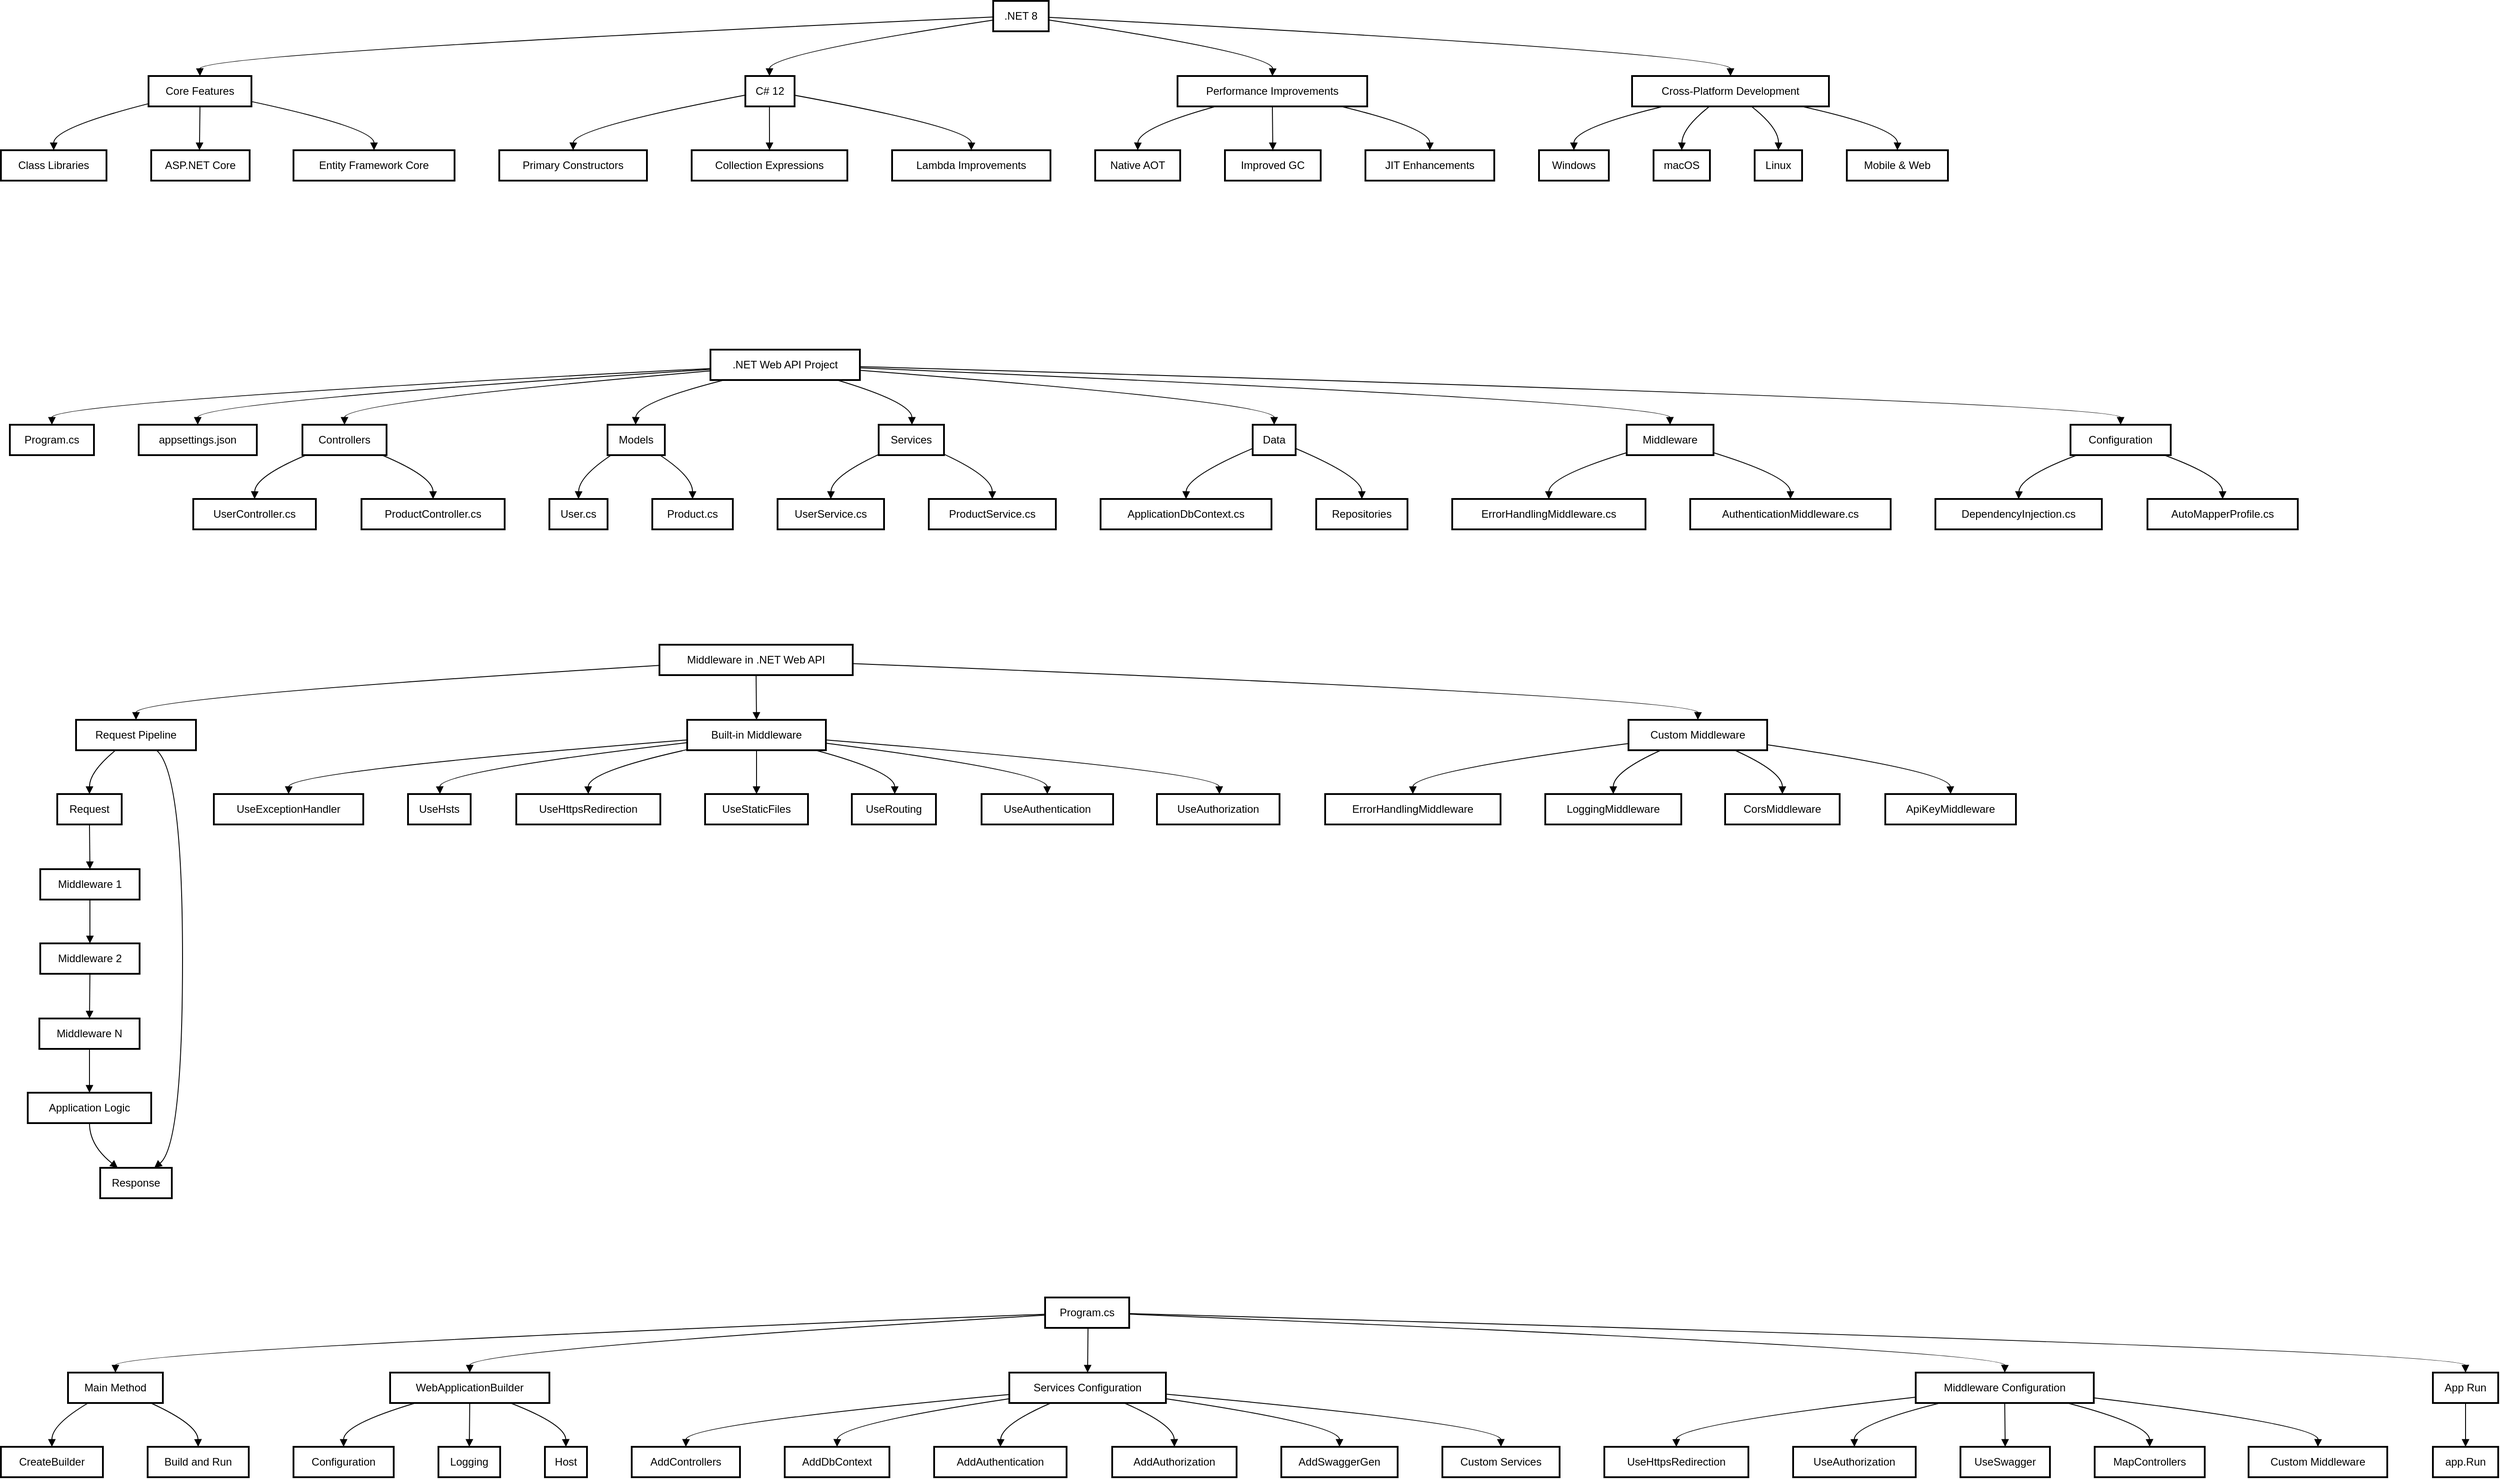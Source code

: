 <mxfile version="24.5.5" type="github">
  <diagram name="Page-1" id="06XL_fgjTcdIjnZmgZpq">
    <mxGraphModel dx="1990" dy="883" grid="1" gridSize="10" guides="1" tooltips="1" connect="1" arrows="1" fold="1" page="1" pageScale="1" pageWidth="850" pageHeight="1100" math="0" shadow="0">
      <root>
        <mxCell id="0" />
        <mxCell id="1" parent="0" />
        <mxCell id="zhK7ObdzFWtVtD17ESbA-1" value=".NET 8" style="whiteSpace=wrap;strokeWidth=2;" vertex="1" parent="1">
          <mxGeometry x="1129" y="20" width="62" height="34" as="geometry" />
        </mxCell>
        <mxCell id="zhK7ObdzFWtVtD17ESbA-2" value="Core Features" style="whiteSpace=wrap;strokeWidth=2;" vertex="1" parent="1">
          <mxGeometry x="185" y="104" width="115" height="34" as="geometry" />
        </mxCell>
        <mxCell id="zhK7ObdzFWtVtD17ESbA-3" value="C# 12" style="whiteSpace=wrap;strokeWidth=2;" vertex="1" parent="1">
          <mxGeometry x="852" y="104" width="55" height="34" as="geometry" />
        </mxCell>
        <mxCell id="zhK7ObdzFWtVtD17ESbA-4" value="Performance Improvements" style="whiteSpace=wrap;strokeWidth=2;" vertex="1" parent="1">
          <mxGeometry x="1335" y="104" width="212" height="34" as="geometry" />
        </mxCell>
        <mxCell id="zhK7ObdzFWtVtD17ESbA-5" value="Cross-Platform Development" style="whiteSpace=wrap;strokeWidth=2;" vertex="1" parent="1">
          <mxGeometry x="1843" y="104" width="220" height="34" as="geometry" />
        </mxCell>
        <mxCell id="zhK7ObdzFWtVtD17ESbA-6" value="Class Libraries" style="whiteSpace=wrap;strokeWidth=2;" vertex="1" parent="1">
          <mxGeometry x="20" y="187" width="118" height="34" as="geometry" />
        </mxCell>
        <mxCell id="zhK7ObdzFWtVtD17ESbA-7" value="ASP.NET Core" style="whiteSpace=wrap;strokeWidth=2;" vertex="1" parent="1">
          <mxGeometry x="188" y="187" width="110" height="34" as="geometry" />
        </mxCell>
        <mxCell id="zhK7ObdzFWtVtD17ESbA-8" value="Entity Framework Core" style="whiteSpace=wrap;strokeWidth=2;" vertex="1" parent="1">
          <mxGeometry x="347" y="187" width="180" height="34" as="geometry" />
        </mxCell>
        <mxCell id="zhK7ObdzFWtVtD17ESbA-9" value="Primary Constructors" style="whiteSpace=wrap;strokeWidth=2;" vertex="1" parent="1">
          <mxGeometry x="577" y="187" width="165" height="34" as="geometry" />
        </mxCell>
        <mxCell id="zhK7ObdzFWtVtD17ESbA-10" value="Collection Expressions" style="whiteSpace=wrap;strokeWidth=2;" vertex="1" parent="1">
          <mxGeometry x="792" y="187" width="174" height="34" as="geometry" />
        </mxCell>
        <mxCell id="zhK7ObdzFWtVtD17ESbA-11" value="Lambda Improvements" style="whiteSpace=wrap;strokeWidth=2;" vertex="1" parent="1">
          <mxGeometry x="1016" y="187" width="177" height="34" as="geometry" />
        </mxCell>
        <mxCell id="zhK7ObdzFWtVtD17ESbA-12" value="Native AOT" style="whiteSpace=wrap;strokeWidth=2;" vertex="1" parent="1">
          <mxGeometry x="1243" y="187" width="95" height="34" as="geometry" />
        </mxCell>
        <mxCell id="zhK7ObdzFWtVtD17ESbA-13" value="Improved GC" style="whiteSpace=wrap;strokeWidth=2;" vertex="1" parent="1">
          <mxGeometry x="1388" y="187" width="107" height="34" as="geometry" />
        </mxCell>
        <mxCell id="zhK7ObdzFWtVtD17ESbA-14" value="JIT Enhancements" style="whiteSpace=wrap;strokeWidth=2;" vertex="1" parent="1">
          <mxGeometry x="1545" y="187" width="144" height="34" as="geometry" />
        </mxCell>
        <mxCell id="zhK7ObdzFWtVtD17ESbA-15" value="Windows" style="whiteSpace=wrap;strokeWidth=2;" vertex="1" parent="1">
          <mxGeometry x="1739" y="187" width="78" height="34" as="geometry" />
        </mxCell>
        <mxCell id="zhK7ObdzFWtVtD17ESbA-16" value="macOS" style="whiteSpace=wrap;strokeWidth=2;" vertex="1" parent="1">
          <mxGeometry x="1867" y="187" width="63" height="34" as="geometry" />
        </mxCell>
        <mxCell id="zhK7ObdzFWtVtD17ESbA-17" value="Linux" style="whiteSpace=wrap;strokeWidth=2;" vertex="1" parent="1">
          <mxGeometry x="1980" y="187" width="53" height="34" as="geometry" />
        </mxCell>
        <mxCell id="zhK7ObdzFWtVtD17ESbA-18" value="Mobile &amp; Web" style="whiteSpace=wrap;strokeWidth=2;" vertex="1" parent="1">
          <mxGeometry x="2083" y="187" width="113" height="34" as="geometry" />
        </mxCell>
        <mxCell id="zhK7ObdzFWtVtD17ESbA-19" value="" style="curved=1;startArrow=none;endArrow=block;exitX=0.01;exitY=0.53;entryX=0.5;entryY=-0.01;rounded=0;" edge="1" parent="1" source="zhK7ObdzFWtVtD17ESbA-1" target="zhK7ObdzFWtVtD17ESbA-2">
          <mxGeometry relative="1" as="geometry">
            <Array as="points">
              <mxPoint x="242" y="79" />
            </Array>
          </mxGeometry>
        </mxCell>
        <mxCell id="zhK7ObdzFWtVtD17ESbA-20" value="" style="curved=1;startArrow=none;endArrow=block;exitX=0.01;exitY=0.63;entryX=0.49;entryY=-0.01;rounded=0;" edge="1" parent="1" source="zhK7ObdzFWtVtD17ESbA-1" target="zhK7ObdzFWtVtD17ESbA-3">
          <mxGeometry relative="1" as="geometry">
            <Array as="points">
              <mxPoint x="879" y="79" />
            </Array>
          </mxGeometry>
        </mxCell>
        <mxCell id="zhK7ObdzFWtVtD17ESbA-21" value="" style="curved=1;startArrow=none;endArrow=block;exitX=1;exitY=0.63;entryX=0.5;entryY=-0.01;rounded=0;" edge="1" parent="1" source="zhK7ObdzFWtVtD17ESbA-1" target="zhK7ObdzFWtVtD17ESbA-4">
          <mxGeometry relative="1" as="geometry">
            <Array as="points">
              <mxPoint x="1442" y="79" />
            </Array>
          </mxGeometry>
        </mxCell>
        <mxCell id="zhK7ObdzFWtVtD17ESbA-22" value="" style="curved=1;startArrow=none;endArrow=block;exitX=1;exitY=0.54;entryX=0.5;entryY=-0.01;rounded=0;" edge="1" parent="1" source="zhK7ObdzFWtVtD17ESbA-1" target="zhK7ObdzFWtVtD17ESbA-5">
          <mxGeometry relative="1" as="geometry">
            <Array as="points">
              <mxPoint x="1953" y="79" />
            </Array>
          </mxGeometry>
        </mxCell>
        <mxCell id="zhK7ObdzFWtVtD17ESbA-23" value="" style="curved=1;startArrow=none;endArrow=block;exitX=0;exitY=0.91;entryX=0.5;entryY=0;rounded=0;" edge="1" parent="1" source="zhK7ObdzFWtVtD17ESbA-2" target="zhK7ObdzFWtVtD17ESbA-6">
          <mxGeometry relative="1" as="geometry">
            <Array as="points">
              <mxPoint x="79" y="162" />
            </Array>
          </mxGeometry>
        </mxCell>
        <mxCell id="zhK7ObdzFWtVtD17ESbA-24" value="" style="curved=1;startArrow=none;endArrow=block;exitX=0.5;exitY=0.97;entryX=0.49;entryY=0;rounded=0;" edge="1" parent="1" source="zhK7ObdzFWtVtD17ESbA-2" target="zhK7ObdzFWtVtD17ESbA-7">
          <mxGeometry relative="1" as="geometry">
            <Array as="points" />
          </mxGeometry>
        </mxCell>
        <mxCell id="zhK7ObdzFWtVtD17ESbA-25" value="" style="curved=1;startArrow=none;endArrow=block;exitX=1;exitY=0.84;entryX=0.5;entryY=0;rounded=0;" edge="1" parent="1" source="zhK7ObdzFWtVtD17ESbA-2" target="zhK7ObdzFWtVtD17ESbA-8">
          <mxGeometry relative="1" as="geometry">
            <Array as="points">
              <mxPoint x="437" y="162" />
            </Array>
          </mxGeometry>
        </mxCell>
        <mxCell id="zhK7ObdzFWtVtD17ESbA-26" value="" style="curved=1;startArrow=none;endArrow=block;exitX=-0.01;exitY=0.63;entryX=0.5;entryY=0;rounded=0;" edge="1" parent="1" source="zhK7ObdzFWtVtD17ESbA-3" target="zhK7ObdzFWtVtD17ESbA-9">
          <mxGeometry relative="1" as="geometry">
            <Array as="points">
              <mxPoint x="660" y="162" />
            </Array>
          </mxGeometry>
        </mxCell>
        <mxCell id="zhK7ObdzFWtVtD17ESbA-27" value="" style="curved=1;startArrow=none;endArrow=block;exitX=0.49;exitY=0.97;entryX=0.5;entryY=0;rounded=0;" edge="1" parent="1" source="zhK7ObdzFWtVtD17ESbA-3" target="zhK7ObdzFWtVtD17ESbA-10">
          <mxGeometry relative="1" as="geometry">
            <Array as="points" />
          </mxGeometry>
        </mxCell>
        <mxCell id="zhK7ObdzFWtVtD17ESbA-28" value="" style="curved=1;startArrow=none;endArrow=block;exitX=0.99;exitY=0.63;entryX=0.5;entryY=0;rounded=0;" edge="1" parent="1" source="zhK7ObdzFWtVtD17ESbA-3" target="zhK7ObdzFWtVtD17ESbA-11">
          <mxGeometry relative="1" as="geometry">
            <Array as="points">
              <mxPoint x="1105" y="162" />
            </Array>
          </mxGeometry>
        </mxCell>
        <mxCell id="zhK7ObdzFWtVtD17ESbA-29" value="" style="curved=1;startArrow=none;endArrow=block;exitX=0.22;exitY=0.97;entryX=0.5;entryY=0;rounded=0;" edge="1" parent="1" source="zhK7ObdzFWtVtD17ESbA-4" target="zhK7ObdzFWtVtD17ESbA-12">
          <mxGeometry relative="1" as="geometry">
            <Array as="points">
              <mxPoint x="1291" y="162" />
            </Array>
          </mxGeometry>
        </mxCell>
        <mxCell id="zhK7ObdzFWtVtD17ESbA-30" value="" style="curved=1;startArrow=none;endArrow=block;exitX=0.5;exitY=0.97;entryX=0.5;entryY=0;rounded=0;" edge="1" parent="1" source="zhK7ObdzFWtVtD17ESbA-4" target="zhK7ObdzFWtVtD17ESbA-13">
          <mxGeometry relative="1" as="geometry">
            <Array as="points" />
          </mxGeometry>
        </mxCell>
        <mxCell id="zhK7ObdzFWtVtD17ESbA-31" value="" style="curved=1;startArrow=none;endArrow=block;exitX=0.84;exitY=0.97;entryX=0.5;entryY=0;rounded=0;" edge="1" parent="1" source="zhK7ObdzFWtVtD17ESbA-4" target="zhK7ObdzFWtVtD17ESbA-14">
          <mxGeometry relative="1" as="geometry">
            <Array as="points">
              <mxPoint x="1617" y="162" />
            </Array>
          </mxGeometry>
        </mxCell>
        <mxCell id="zhK7ObdzFWtVtD17ESbA-32" value="" style="curved=1;startArrow=none;endArrow=block;exitX=0.18;exitY=0.97;entryX=0.5;entryY=0;rounded=0;" edge="1" parent="1" source="zhK7ObdzFWtVtD17ESbA-5" target="zhK7ObdzFWtVtD17ESbA-15">
          <mxGeometry relative="1" as="geometry">
            <Array as="points">
              <mxPoint x="1778" y="162" />
            </Array>
          </mxGeometry>
        </mxCell>
        <mxCell id="zhK7ObdzFWtVtD17ESbA-33" value="" style="curved=1;startArrow=none;endArrow=block;exitX=0.4;exitY=0.97;entryX=0.5;entryY=0;rounded=0;" edge="1" parent="1" source="zhK7ObdzFWtVtD17ESbA-5" target="zhK7ObdzFWtVtD17ESbA-16">
          <mxGeometry relative="1" as="geometry">
            <Array as="points">
              <mxPoint x="1899" y="162" />
            </Array>
          </mxGeometry>
        </mxCell>
        <mxCell id="zhK7ObdzFWtVtD17ESbA-34" value="" style="curved=1;startArrow=none;endArrow=block;exitX=0.6;exitY=0.97;entryX=0.5;entryY=0;rounded=0;" edge="1" parent="1" source="zhK7ObdzFWtVtD17ESbA-5" target="zhK7ObdzFWtVtD17ESbA-17">
          <mxGeometry relative="1" as="geometry">
            <Array as="points">
              <mxPoint x="2007" y="162" />
            </Array>
          </mxGeometry>
        </mxCell>
        <mxCell id="zhK7ObdzFWtVtD17ESbA-35" value="" style="curved=1;startArrow=none;endArrow=block;exitX=0.84;exitY=0.97;entryX=0.5;entryY=0;rounded=0;" edge="1" parent="1" source="zhK7ObdzFWtVtD17ESbA-5" target="zhK7ObdzFWtVtD17ESbA-18">
          <mxGeometry relative="1" as="geometry">
            <Array as="points">
              <mxPoint x="2140" y="162" />
            </Array>
          </mxGeometry>
        </mxCell>
        <mxCell id="zhK7ObdzFWtVtD17ESbA-36" value=".NET Web API Project" style="whiteSpace=wrap;strokeWidth=2;" vertex="1" parent="1">
          <mxGeometry x="813" y="410" width="167" height="34" as="geometry" />
        </mxCell>
        <mxCell id="zhK7ObdzFWtVtD17ESbA-37" value="Program.cs" style="whiteSpace=wrap;strokeWidth=2;" vertex="1" parent="1">
          <mxGeometry x="30" y="494" width="94" height="34" as="geometry" />
        </mxCell>
        <mxCell id="zhK7ObdzFWtVtD17ESbA-38" value="appsettings.json" style="whiteSpace=wrap;strokeWidth=2;" vertex="1" parent="1">
          <mxGeometry x="174" y="494" width="132" height="34" as="geometry" />
        </mxCell>
        <mxCell id="zhK7ObdzFWtVtD17ESbA-39" value="Controllers" style="whiteSpace=wrap;strokeWidth=2;" vertex="1" parent="1">
          <mxGeometry x="357" y="494" width="94" height="34" as="geometry" />
        </mxCell>
        <mxCell id="zhK7ObdzFWtVtD17ESbA-40" value="Models" style="whiteSpace=wrap;strokeWidth=2;" vertex="1" parent="1">
          <mxGeometry x="698" y="494" width="64" height="34" as="geometry" />
        </mxCell>
        <mxCell id="zhK7ObdzFWtVtD17ESbA-41" value="Services" style="whiteSpace=wrap;strokeWidth=2;" vertex="1" parent="1">
          <mxGeometry x="1001" y="494" width="73" height="34" as="geometry" />
        </mxCell>
        <mxCell id="zhK7ObdzFWtVtD17ESbA-42" value="Data" style="whiteSpace=wrap;strokeWidth=2;" vertex="1" parent="1">
          <mxGeometry x="1419" y="494" width="48" height="34" as="geometry" />
        </mxCell>
        <mxCell id="zhK7ObdzFWtVtD17ESbA-43" value="Middleware" style="whiteSpace=wrap;strokeWidth=2;" vertex="1" parent="1">
          <mxGeometry x="1837" y="494" width="97" height="34" as="geometry" />
        </mxCell>
        <mxCell id="zhK7ObdzFWtVtD17ESbA-44" value="Configuration" style="whiteSpace=wrap;strokeWidth=2;" vertex="1" parent="1">
          <mxGeometry x="2333" y="494" width="112" height="34" as="geometry" />
        </mxCell>
        <mxCell id="zhK7ObdzFWtVtD17ESbA-45" value="UserController.cs" style="whiteSpace=wrap;strokeWidth=2;" vertex="1" parent="1">
          <mxGeometry x="235" y="577" width="137" height="34" as="geometry" />
        </mxCell>
        <mxCell id="zhK7ObdzFWtVtD17ESbA-46" value="ProductController.cs" style="whiteSpace=wrap;strokeWidth=2;" vertex="1" parent="1">
          <mxGeometry x="423" y="577" width="160" height="34" as="geometry" />
        </mxCell>
        <mxCell id="zhK7ObdzFWtVtD17ESbA-47" value="User.cs" style="whiteSpace=wrap;strokeWidth=2;" vertex="1" parent="1">
          <mxGeometry x="633" y="577" width="65" height="34" as="geometry" />
        </mxCell>
        <mxCell id="zhK7ObdzFWtVtD17ESbA-48" value="Product.cs" style="whiteSpace=wrap;strokeWidth=2;" vertex="1" parent="1">
          <mxGeometry x="748" y="577" width="90" height="34" as="geometry" />
        </mxCell>
        <mxCell id="zhK7ObdzFWtVtD17ESbA-49" value="UserService.cs" style="whiteSpace=wrap;strokeWidth=2;" vertex="1" parent="1">
          <mxGeometry x="888" y="577" width="119" height="34" as="geometry" />
        </mxCell>
        <mxCell id="zhK7ObdzFWtVtD17ESbA-50" value="ProductService.cs" style="whiteSpace=wrap;strokeWidth=2;" vertex="1" parent="1">
          <mxGeometry x="1057" y="577" width="142" height="34" as="geometry" />
        </mxCell>
        <mxCell id="zhK7ObdzFWtVtD17ESbA-51" value="ApplicationDbContext.cs" style="whiteSpace=wrap;strokeWidth=2;" vertex="1" parent="1">
          <mxGeometry x="1249" y="577" width="191" height="34" as="geometry" />
        </mxCell>
        <mxCell id="zhK7ObdzFWtVtD17ESbA-52" value="Repositories" style="whiteSpace=wrap;strokeWidth=2;" vertex="1" parent="1">
          <mxGeometry x="1490" y="577" width="102" height="34" as="geometry" />
        </mxCell>
        <mxCell id="zhK7ObdzFWtVtD17ESbA-53" value="ErrorHandlingMiddleware.cs" style="whiteSpace=wrap;strokeWidth=2;" vertex="1" parent="1">
          <mxGeometry x="1642" y="577" width="216" height="34" as="geometry" />
        </mxCell>
        <mxCell id="zhK7ObdzFWtVtD17ESbA-54" value="AuthenticationMiddleware.cs" style="whiteSpace=wrap;strokeWidth=2;" vertex="1" parent="1">
          <mxGeometry x="1908" y="577" width="224" height="34" as="geometry" />
        </mxCell>
        <mxCell id="zhK7ObdzFWtVtD17ESbA-55" value="DependencyInjection.cs" style="whiteSpace=wrap;strokeWidth=2;" vertex="1" parent="1">
          <mxGeometry x="2182" y="577" width="186" height="34" as="geometry" />
        </mxCell>
        <mxCell id="zhK7ObdzFWtVtD17ESbA-56" value="AutoMapperProfile.cs" style="whiteSpace=wrap;strokeWidth=2;" vertex="1" parent="1">
          <mxGeometry x="2419" y="577" width="168" height="34" as="geometry" />
        </mxCell>
        <mxCell id="zhK7ObdzFWtVtD17ESbA-57" value="" style="curved=1;startArrow=none;endArrow=block;exitX=0;exitY=0.62;entryX=0.5;entryY=-0.01;rounded=0;" edge="1" parent="1" source="zhK7ObdzFWtVtD17ESbA-36" target="zhK7ObdzFWtVtD17ESbA-37">
          <mxGeometry relative="1" as="geometry">
            <Array as="points">
              <mxPoint x="77" y="469" />
            </Array>
          </mxGeometry>
        </mxCell>
        <mxCell id="zhK7ObdzFWtVtD17ESbA-58" value="" style="curved=1;startArrow=none;endArrow=block;exitX=0;exitY=0.65;entryX=0.5;entryY=-0.01;rounded=0;" edge="1" parent="1" source="zhK7ObdzFWtVtD17ESbA-36" target="zhK7ObdzFWtVtD17ESbA-38">
          <mxGeometry relative="1" as="geometry">
            <Array as="points">
              <mxPoint x="240" y="469" />
            </Array>
          </mxGeometry>
        </mxCell>
        <mxCell id="zhK7ObdzFWtVtD17ESbA-59" value="" style="curved=1;startArrow=none;endArrow=block;exitX=0;exitY=0.7;entryX=0.5;entryY=-0.01;rounded=0;" edge="1" parent="1" source="zhK7ObdzFWtVtD17ESbA-36" target="zhK7ObdzFWtVtD17ESbA-39">
          <mxGeometry relative="1" as="geometry">
            <Array as="points">
              <mxPoint x="404" y="469" />
            </Array>
          </mxGeometry>
        </mxCell>
        <mxCell id="zhK7ObdzFWtVtD17ESbA-60" value="" style="curved=1;startArrow=none;endArrow=block;exitX=0.1;exitY=0.99;entryX=0.49;entryY=-0.01;rounded=0;" edge="1" parent="1" source="zhK7ObdzFWtVtD17ESbA-36" target="zhK7ObdzFWtVtD17ESbA-40">
          <mxGeometry relative="1" as="geometry">
            <Array as="points">
              <mxPoint x="730" y="469" />
            </Array>
          </mxGeometry>
        </mxCell>
        <mxCell id="zhK7ObdzFWtVtD17ESbA-61" value="" style="curved=1;startArrow=none;endArrow=block;exitX=0.84;exitY=0.99;entryX=0.51;entryY=-0.01;rounded=0;" edge="1" parent="1" source="zhK7ObdzFWtVtD17ESbA-36" target="zhK7ObdzFWtVtD17ESbA-41">
          <mxGeometry relative="1" as="geometry">
            <Array as="points">
              <mxPoint x="1038" y="469" />
            </Array>
          </mxGeometry>
        </mxCell>
        <mxCell id="zhK7ObdzFWtVtD17ESbA-62" value="" style="curved=1;startArrow=none;endArrow=block;exitX=1;exitY=0.68;entryX=0.5;entryY=-0.01;rounded=0;" edge="1" parent="1" source="zhK7ObdzFWtVtD17ESbA-36" target="zhK7ObdzFWtVtD17ESbA-42">
          <mxGeometry relative="1" as="geometry">
            <Array as="points">
              <mxPoint x="1443" y="469" />
            </Array>
          </mxGeometry>
        </mxCell>
        <mxCell id="zhK7ObdzFWtVtD17ESbA-63" value="" style="curved=1;startArrow=none;endArrow=block;exitX=1;exitY=0.6;entryX=0.5;entryY=-0.01;rounded=0;" edge="1" parent="1" source="zhK7ObdzFWtVtD17ESbA-36" target="zhK7ObdzFWtVtD17ESbA-43">
          <mxGeometry relative="1" as="geometry">
            <Array as="points">
              <mxPoint x="1885" y="469" />
            </Array>
          </mxGeometry>
        </mxCell>
        <mxCell id="zhK7ObdzFWtVtD17ESbA-64" value="" style="curved=1;startArrow=none;endArrow=block;exitX=1;exitY=0.56;entryX=0.5;entryY=-0.01;rounded=0;" edge="1" parent="1" source="zhK7ObdzFWtVtD17ESbA-36" target="zhK7ObdzFWtVtD17ESbA-44">
          <mxGeometry relative="1" as="geometry">
            <Array as="points">
              <mxPoint x="2389" y="469" />
            </Array>
          </mxGeometry>
        </mxCell>
        <mxCell id="zhK7ObdzFWtVtD17ESbA-65" value="" style="curved=1;startArrow=none;endArrow=block;exitX=0.07;exitY=0.97;entryX=0.5;entryY=0;rounded=0;" edge="1" parent="1" source="zhK7ObdzFWtVtD17ESbA-39" target="zhK7ObdzFWtVtD17ESbA-45">
          <mxGeometry relative="1" as="geometry">
            <Array as="points">
              <mxPoint x="304" y="552" />
            </Array>
          </mxGeometry>
        </mxCell>
        <mxCell id="zhK7ObdzFWtVtD17ESbA-66" value="" style="curved=1;startArrow=none;endArrow=block;exitX=0.92;exitY=0.97;entryX=0.5;entryY=0;rounded=0;" edge="1" parent="1" source="zhK7ObdzFWtVtD17ESbA-39" target="zhK7ObdzFWtVtD17ESbA-46">
          <mxGeometry relative="1" as="geometry">
            <Array as="points">
              <mxPoint x="503" y="552" />
            </Array>
          </mxGeometry>
        </mxCell>
        <mxCell id="zhK7ObdzFWtVtD17ESbA-67" value="" style="curved=1;startArrow=none;endArrow=block;exitX=0.09;exitY=0.97;entryX=0.5;entryY=0;rounded=0;" edge="1" parent="1" source="zhK7ObdzFWtVtD17ESbA-40" target="zhK7ObdzFWtVtD17ESbA-47">
          <mxGeometry relative="1" as="geometry">
            <Array as="points">
              <mxPoint x="666" y="552" />
            </Array>
          </mxGeometry>
        </mxCell>
        <mxCell id="zhK7ObdzFWtVtD17ESbA-68" value="" style="curved=1;startArrow=none;endArrow=block;exitX=0.89;exitY=0.97;entryX=0.5;entryY=0;rounded=0;" edge="1" parent="1" source="zhK7ObdzFWtVtD17ESbA-40" target="zhK7ObdzFWtVtD17ESbA-48">
          <mxGeometry relative="1" as="geometry">
            <Array as="points">
              <mxPoint x="793" y="552" />
            </Array>
          </mxGeometry>
        </mxCell>
        <mxCell id="zhK7ObdzFWtVtD17ESbA-69" value="" style="curved=1;startArrow=none;endArrow=block;exitX=0.01;exitY=0.97;entryX=0.5;entryY=0;rounded=0;" edge="1" parent="1" source="zhK7ObdzFWtVtD17ESbA-41" target="zhK7ObdzFWtVtD17ESbA-49">
          <mxGeometry relative="1" as="geometry">
            <Array as="points">
              <mxPoint x="948" y="552" />
            </Array>
          </mxGeometry>
        </mxCell>
        <mxCell id="zhK7ObdzFWtVtD17ESbA-70" value="" style="curved=1;startArrow=none;endArrow=block;exitX=1;exitY=0.97;entryX=0.5;entryY=0;rounded=0;" edge="1" parent="1" source="zhK7ObdzFWtVtD17ESbA-41" target="zhK7ObdzFWtVtD17ESbA-50">
          <mxGeometry relative="1" as="geometry">
            <Array as="points">
              <mxPoint x="1128" y="552" />
            </Array>
          </mxGeometry>
        </mxCell>
        <mxCell id="zhK7ObdzFWtVtD17ESbA-71" value="" style="curved=1;startArrow=none;endArrow=block;exitX=0;exitY=0.78;entryX=0.5;entryY=0;rounded=0;" edge="1" parent="1" source="zhK7ObdzFWtVtD17ESbA-42" target="zhK7ObdzFWtVtD17ESbA-51">
          <mxGeometry relative="1" as="geometry">
            <Array as="points">
              <mxPoint x="1345" y="552" />
            </Array>
          </mxGeometry>
        </mxCell>
        <mxCell id="zhK7ObdzFWtVtD17ESbA-72" value="" style="curved=1;startArrow=none;endArrow=block;exitX=1;exitY=0.78;entryX=0.5;entryY=0;rounded=0;" edge="1" parent="1" source="zhK7ObdzFWtVtD17ESbA-42" target="zhK7ObdzFWtVtD17ESbA-52">
          <mxGeometry relative="1" as="geometry">
            <Array as="points">
              <mxPoint x="1541" y="552" />
            </Array>
          </mxGeometry>
        </mxCell>
        <mxCell id="zhK7ObdzFWtVtD17ESbA-73" value="" style="curved=1;startArrow=none;endArrow=block;exitX=0;exitY=0.92;entryX=0.5;entryY=0;rounded=0;" edge="1" parent="1" source="zhK7ObdzFWtVtD17ESbA-43" target="zhK7ObdzFWtVtD17ESbA-53">
          <mxGeometry relative="1" as="geometry">
            <Array as="points">
              <mxPoint x="1750" y="552" />
            </Array>
          </mxGeometry>
        </mxCell>
        <mxCell id="zhK7ObdzFWtVtD17ESbA-74" value="" style="curved=1;startArrow=none;endArrow=block;exitX=1;exitY=0.92;entryX=0.5;entryY=0;rounded=0;" edge="1" parent="1" source="zhK7ObdzFWtVtD17ESbA-43" target="zhK7ObdzFWtVtD17ESbA-54">
          <mxGeometry relative="1" as="geometry">
            <Array as="points">
              <mxPoint x="2020" y="552" />
            </Array>
          </mxGeometry>
        </mxCell>
        <mxCell id="zhK7ObdzFWtVtD17ESbA-75" value="" style="curved=1;startArrow=none;endArrow=block;exitX=0.09;exitY=0.97;entryX=0.5;entryY=0;rounded=0;" edge="1" parent="1" source="zhK7ObdzFWtVtD17ESbA-44" target="zhK7ObdzFWtVtD17ESbA-55">
          <mxGeometry relative="1" as="geometry">
            <Array as="points">
              <mxPoint x="2276" y="552" />
            </Array>
          </mxGeometry>
        </mxCell>
        <mxCell id="zhK7ObdzFWtVtD17ESbA-76" value="" style="curved=1;startArrow=none;endArrow=block;exitX=0.91;exitY=0.97;entryX=0.5;entryY=0;rounded=0;" edge="1" parent="1" source="zhK7ObdzFWtVtD17ESbA-44" target="zhK7ObdzFWtVtD17ESbA-56">
          <mxGeometry relative="1" as="geometry">
            <Array as="points">
              <mxPoint x="2503" y="552" />
            </Array>
          </mxGeometry>
        </mxCell>
        <mxCell id="zhK7ObdzFWtVtD17ESbA-77" value="Middleware in .NET Web API" style="whiteSpace=wrap;strokeWidth=2;" vertex="1" parent="1">
          <mxGeometry x="756" y="740" width="216" height="34" as="geometry" />
        </mxCell>
        <mxCell id="zhK7ObdzFWtVtD17ESbA-78" value="Request Pipeline" style="whiteSpace=wrap;strokeWidth=2;" vertex="1" parent="1">
          <mxGeometry x="104" y="824" width="134" height="34" as="geometry" />
        </mxCell>
        <mxCell id="zhK7ObdzFWtVtD17ESbA-79" value="Built-in Middleware" style="whiteSpace=wrap;strokeWidth=2;" vertex="1" parent="1">
          <mxGeometry x="787" y="824" width="155" height="34" as="geometry" />
        </mxCell>
        <mxCell id="zhK7ObdzFWtVtD17ESbA-80" value="Custom Middleware" style="whiteSpace=wrap;strokeWidth=2;" vertex="1" parent="1">
          <mxGeometry x="1839" y="824" width="155" height="34" as="geometry" />
        </mxCell>
        <mxCell id="zhK7ObdzFWtVtD17ESbA-81" value="Request" style="whiteSpace=wrap;strokeWidth=2;" vertex="1" parent="1">
          <mxGeometry x="83" y="907" width="72" height="34" as="geometry" />
        </mxCell>
        <mxCell id="zhK7ObdzFWtVtD17ESbA-82" value="Response" style="whiteSpace=wrap;strokeWidth=2;" vertex="1" parent="1">
          <mxGeometry x="131" y="1325" width="80" height="34" as="geometry" />
        </mxCell>
        <mxCell id="zhK7ObdzFWtVtD17ESbA-83" value="Middleware 1" style="whiteSpace=wrap;strokeWidth=2;" vertex="1" parent="1">
          <mxGeometry x="64" y="991" width="111" height="34" as="geometry" />
        </mxCell>
        <mxCell id="zhK7ObdzFWtVtD17ESbA-84" value="Middleware 2" style="whiteSpace=wrap;strokeWidth=2;" vertex="1" parent="1">
          <mxGeometry x="64" y="1074" width="111" height="34" as="geometry" />
        </mxCell>
        <mxCell id="zhK7ObdzFWtVtD17ESbA-85" value="Middleware N" style="whiteSpace=wrap;strokeWidth=2;" vertex="1" parent="1">
          <mxGeometry x="63" y="1158" width="112" height="34" as="geometry" />
        </mxCell>
        <mxCell id="zhK7ObdzFWtVtD17ESbA-86" value="Application Logic" style="whiteSpace=wrap;strokeWidth=2;" vertex="1" parent="1">
          <mxGeometry x="50" y="1241" width="138" height="34" as="geometry" />
        </mxCell>
        <mxCell id="zhK7ObdzFWtVtD17ESbA-87" value="UseExceptionHandler" style="whiteSpace=wrap;strokeWidth=2;" vertex="1" parent="1">
          <mxGeometry x="258" y="907" width="167" height="34" as="geometry" />
        </mxCell>
        <mxCell id="zhK7ObdzFWtVtD17ESbA-88" value="UseHsts" style="whiteSpace=wrap;strokeWidth=2;" vertex="1" parent="1">
          <mxGeometry x="475" y="907" width="70" height="34" as="geometry" />
        </mxCell>
        <mxCell id="zhK7ObdzFWtVtD17ESbA-89" value="UseHttpsRedirection" style="whiteSpace=wrap;strokeWidth=2;" vertex="1" parent="1">
          <mxGeometry x="596" y="907" width="161" height="34" as="geometry" />
        </mxCell>
        <mxCell id="zhK7ObdzFWtVtD17ESbA-90" value="UseStaticFiles" style="whiteSpace=wrap;strokeWidth=2;" vertex="1" parent="1">
          <mxGeometry x="807" y="907" width="115" height="34" as="geometry" />
        </mxCell>
        <mxCell id="zhK7ObdzFWtVtD17ESbA-91" value="UseRouting" style="whiteSpace=wrap;strokeWidth=2;" vertex="1" parent="1">
          <mxGeometry x="971" y="907" width="94" height="34" as="geometry" />
        </mxCell>
        <mxCell id="zhK7ObdzFWtVtD17ESbA-92" value="UseAuthentication" style="whiteSpace=wrap;strokeWidth=2;" vertex="1" parent="1">
          <mxGeometry x="1116" y="907" width="147" height="34" as="geometry" />
        </mxCell>
        <mxCell id="zhK7ObdzFWtVtD17ESbA-93" value="UseAuthorization" style="whiteSpace=wrap;strokeWidth=2;" vertex="1" parent="1">
          <mxGeometry x="1312" y="907" width="137" height="34" as="geometry" />
        </mxCell>
        <mxCell id="zhK7ObdzFWtVtD17ESbA-94" value="ErrorHandlingMiddleware" style="whiteSpace=wrap;strokeWidth=2;" vertex="1" parent="1">
          <mxGeometry x="1500" y="907" width="196" height="34" as="geometry" />
        </mxCell>
        <mxCell id="zhK7ObdzFWtVtD17ESbA-95" value="LoggingMiddleware" style="whiteSpace=wrap;strokeWidth=2;" vertex="1" parent="1">
          <mxGeometry x="1746" y="907" width="152" height="34" as="geometry" />
        </mxCell>
        <mxCell id="zhK7ObdzFWtVtD17ESbA-96" value="CorsMiddleware" style="whiteSpace=wrap;strokeWidth=2;" vertex="1" parent="1">
          <mxGeometry x="1947" y="907" width="128" height="34" as="geometry" />
        </mxCell>
        <mxCell id="zhK7ObdzFWtVtD17ESbA-97" value="ApiKeyMiddleware" style="whiteSpace=wrap;strokeWidth=2;" vertex="1" parent="1">
          <mxGeometry x="2126" y="907" width="146" height="34" as="geometry" />
        </mxCell>
        <mxCell id="zhK7ObdzFWtVtD17ESbA-98" value="" style="curved=1;startArrow=none;endArrow=block;exitX=0;exitY=0.68;entryX=0.5;entryY=-0.01;rounded=0;" edge="1" parent="1" source="zhK7ObdzFWtVtD17ESbA-77" target="zhK7ObdzFWtVtD17ESbA-78">
          <mxGeometry relative="1" as="geometry">
            <Array as="points">
              <mxPoint x="171" y="799" />
            </Array>
          </mxGeometry>
        </mxCell>
        <mxCell id="zhK7ObdzFWtVtD17ESbA-99" value="" style="curved=1;startArrow=none;endArrow=block;exitX=0.5;exitY=0.99;entryX=0.5;entryY=-0.01;rounded=0;" edge="1" parent="1" source="zhK7ObdzFWtVtD17ESbA-77" target="zhK7ObdzFWtVtD17ESbA-79">
          <mxGeometry relative="1" as="geometry">
            <Array as="points" />
          </mxGeometry>
        </mxCell>
        <mxCell id="zhK7ObdzFWtVtD17ESbA-100" value="" style="curved=1;startArrow=none;endArrow=block;exitX=1;exitY=0.62;entryX=0.5;entryY=-0.01;rounded=0;" edge="1" parent="1" source="zhK7ObdzFWtVtD17ESbA-77" target="zhK7ObdzFWtVtD17ESbA-80">
          <mxGeometry relative="1" as="geometry">
            <Array as="points">
              <mxPoint x="1917" y="799" />
            </Array>
          </mxGeometry>
        </mxCell>
        <mxCell id="zhK7ObdzFWtVtD17ESbA-101" value="" style="curved=1;startArrow=none;endArrow=block;exitX=0.34;exitY=0.97;entryX=0.5;entryY=0;rounded=0;" edge="1" parent="1" source="zhK7ObdzFWtVtD17ESbA-78" target="zhK7ObdzFWtVtD17ESbA-81">
          <mxGeometry relative="1" as="geometry">
            <Array as="points">
              <mxPoint x="119" y="882" />
            </Array>
          </mxGeometry>
        </mxCell>
        <mxCell id="zhK7ObdzFWtVtD17ESbA-102" value="" style="curved=1;startArrow=none;endArrow=block;exitX=0.66;exitY=0.97;entryX=0.76;entryY=-0.01;rounded=0;" edge="1" parent="1" source="zhK7ObdzFWtVtD17ESbA-78" target="zhK7ObdzFWtVtD17ESbA-82">
          <mxGeometry relative="1" as="geometry">
            <Array as="points">
              <mxPoint x="223" y="882" />
              <mxPoint x="223" y="1300" />
            </Array>
          </mxGeometry>
        </mxCell>
        <mxCell id="zhK7ObdzFWtVtD17ESbA-103" value="" style="curved=1;startArrow=none;endArrow=block;exitX=0.5;exitY=0.99;entryX=0.5;entryY=-0.01;rounded=0;" edge="1" parent="1" source="zhK7ObdzFWtVtD17ESbA-81" target="zhK7ObdzFWtVtD17ESbA-83">
          <mxGeometry relative="1" as="geometry">
            <Array as="points" />
          </mxGeometry>
        </mxCell>
        <mxCell id="zhK7ObdzFWtVtD17ESbA-104" value="" style="curved=1;startArrow=none;endArrow=block;exitX=0.5;exitY=0.97;entryX=0.5;entryY=0;rounded=0;" edge="1" parent="1" source="zhK7ObdzFWtVtD17ESbA-83" target="zhK7ObdzFWtVtD17ESbA-84">
          <mxGeometry relative="1" as="geometry">
            <Array as="points" />
          </mxGeometry>
        </mxCell>
        <mxCell id="zhK7ObdzFWtVtD17ESbA-105" value="" style="curved=1;startArrow=none;endArrow=block;exitX=0.5;exitY=0.99;entryX=0.5;entryY=-0.01;rounded=0;" edge="1" parent="1" source="zhK7ObdzFWtVtD17ESbA-84" target="zhK7ObdzFWtVtD17ESbA-85">
          <mxGeometry relative="1" as="geometry">
            <Array as="points" />
          </mxGeometry>
        </mxCell>
        <mxCell id="zhK7ObdzFWtVtD17ESbA-106" value="" style="curved=1;startArrow=none;endArrow=block;exitX=0.5;exitY=0.97;entryX=0.5;entryY=0;rounded=0;" edge="1" parent="1" source="zhK7ObdzFWtVtD17ESbA-85" target="zhK7ObdzFWtVtD17ESbA-86">
          <mxGeometry relative="1" as="geometry">
            <Array as="points" />
          </mxGeometry>
        </mxCell>
        <mxCell id="zhK7ObdzFWtVtD17ESbA-107" value="" style="curved=1;startArrow=none;endArrow=block;exitX=0.5;exitY=0.99;entryX=0.24;entryY=-0.01;rounded=0;" edge="1" parent="1" source="zhK7ObdzFWtVtD17ESbA-86" target="zhK7ObdzFWtVtD17ESbA-82">
          <mxGeometry relative="1" as="geometry">
            <Array as="points">
              <mxPoint x="119" y="1300" />
            </Array>
          </mxGeometry>
        </mxCell>
        <mxCell id="zhK7ObdzFWtVtD17ESbA-108" value="" style="curved=1;startArrow=none;endArrow=block;exitX=0;exitY=0.66;entryX=0.5;entryY=0;rounded=0;" edge="1" parent="1" source="zhK7ObdzFWtVtD17ESbA-79" target="zhK7ObdzFWtVtD17ESbA-87">
          <mxGeometry relative="1" as="geometry">
            <Array as="points">
              <mxPoint x="342" y="882" />
            </Array>
          </mxGeometry>
        </mxCell>
        <mxCell id="zhK7ObdzFWtVtD17ESbA-109" value="" style="curved=1;startArrow=none;endArrow=block;exitX=0;exitY=0.75;entryX=0.51;entryY=0;rounded=0;" edge="1" parent="1" source="zhK7ObdzFWtVtD17ESbA-79" target="zhK7ObdzFWtVtD17ESbA-88">
          <mxGeometry relative="1" as="geometry">
            <Array as="points">
              <mxPoint x="510" y="882" />
            </Array>
          </mxGeometry>
        </mxCell>
        <mxCell id="zhK7ObdzFWtVtD17ESbA-110" value="" style="curved=1;startArrow=none;endArrow=block;exitX=0.01;exitY=0.97;entryX=0.5;entryY=0;rounded=0;" edge="1" parent="1" source="zhK7ObdzFWtVtD17ESbA-79" target="zhK7ObdzFWtVtD17ESbA-89">
          <mxGeometry relative="1" as="geometry">
            <Array as="points">
              <mxPoint x="676" y="882" />
            </Array>
          </mxGeometry>
        </mxCell>
        <mxCell id="zhK7ObdzFWtVtD17ESbA-111" value="" style="curved=1;startArrow=none;endArrow=block;exitX=0.5;exitY=0.97;entryX=0.5;entryY=0;rounded=0;" edge="1" parent="1" source="zhK7ObdzFWtVtD17ESbA-79" target="zhK7ObdzFWtVtD17ESbA-90">
          <mxGeometry relative="1" as="geometry">
            <Array as="points" />
          </mxGeometry>
        </mxCell>
        <mxCell id="zhK7ObdzFWtVtD17ESbA-112" value="" style="curved=1;startArrow=none;endArrow=block;exitX=0.9;exitY=0.97;entryX=0.51;entryY=0;rounded=0;" edge="1" parent="1" source="zhK7ObdzFWtVtD17ESbA-79" target="zhK7ObdzFWtVtD17ESbA-91">
          <mxGeometry relative="1" as="geometry">
            <Array as="points">
              <mxPoint x="1019" y="882" />
            </Array>
          </mxGeometry>
        </mxCell>
        <mxCell id="zhK7ObdzFWtVtD17ESbA-113" value="" style="curved=1;startArrow=none;endArrow=block;exitX=1;exitY=0.77;entryX=0.5;entryY=0;rounded=0;" edge="1" parent="1" source="zhK7ObdzFWtVtD17ESbA-79" target="zhK7ObdzFWtVtD17ESbA-92">
          <mxGeometry relative="1" as="geometry">
            <Array as="points">
              <mxPoint x="1189" y="882" />
            </Array>
          </mxGeometry>
        </mxCell>
        <mxCell id="zhK7ObdzFWtVtD17ESbA-114" value="" style="curved=1;startArrow=none;endArrow=block;exitX=1;exitY=0.66;entryX=0.51;entryY=0;rounded=0;" edge="1" parent="1" source="zhK7ObdzFWtVtD17ESbA-79" target="zhK7ObdzFWtVtD17ESbA-93">
          <mxGeometry relative="1" as="geometry">
            <Array as="points">
              <mxPoint x="1381" y="882" />
            </Array>
          </mxGeometry>
        </mxCell>
        <mxCell id="zhK7ObdzFWtVtD17ESbA-115" value="" style="curved=1;startArrow=none;endArrow=block;exitX=0;exitY=0.78;entryX=0.5;entryY=0;rounded=0;" edge="1" parent="1" source="zhK7ObdzFWtVtD17ESbA-80" target="zhK7ObdzFWtVtD17ESbA-94">
          <mxGeometry relative="1" as="geometry">
            <Array as="points">
              <mxPoint x="1598" y="882" />
            </Array>
          </mxGeometry>
        </mxCell>
        <mxCell id="zhK7ObdzFWtVtD17ESbA-116" value="" style="curved=1;startArrow=none;endArrow=block;exitX=0.25;exitY=0.97;entryX=0.5;entryY=0;rounded=0;" edge="1" parent="1" source="zhK7ObdzFWtVtD17ESbA-80" target="zhK7ObdzFWtVtD17ESbA-95">
          <mxGeometry relative="1" as="geometry">
            <Array as="points">
              <mxPoint x="1822" y="882" />
            </Array>
          </mxGeometry>
        </mxCell>
        <mxCell id="zhK7ObdzFWtVtD17ESbA-117" value="" style="curved=1;startArrow=none;endArrow=block;exitX=0.75;exitY=0.97;entryX=0.5;entryY=0;rounded=0;" edge="1" parent="1" source="zhK7ObdzFWtVtD17ESbA-80" target="zhK7ObdzFWtVtD17ESbA-96">
          <mxGeometry relative="1" as="geometry">
            <Array as="points">
              <mxPoint x="2011" y="882" />
            </Array>
          </mxGeometry>
        </mxCell>
        <mxCell id="zhK7ObdzFWtVtD17ESbA-118" value="" style="curved=1;startArrow=none;endArrow=block;exitX=1;exitY=0.82;entryX=0.5;entryY=0;rounded=0;" edge="1" parent="1" source="zhK7ObdzFWtVtD17ESbA-80" target="zhK7ObdzFWtVtD17ESbA-97">
          <mxGeometry relative="1" as="geometry">
            <Array as="points">
              <mxPoint x="2198" y="882" />
            </Array>
          </mxGeometry>
        </mxCell>
        <mxCell id="zhK7ObdzFWtVtD17ESbA-119" value="Program.cs" style="whiteSpace=wrap;strokeWidth=2;" vertex="1" parent="1">
          <mxGeometry x="1187" y="1470" width="94" height="34" as="geometry" />
        </mxCell>
        <mxCell id="zhK7ObdzFWtVtD17ESbA-120" value="Main Method" style="whiteSpace=wrap;strokeWidth=2;" vertex="1" parent="1">
          <mxGeometry x="95" y="1554" width="106" height="34" as="geometry" />
        </mxCell>
        <mxCell id="zhK7ObdzFWtVtD17ESbA-121" value="WebApplicationBuilder" style="whiteSpace=wrap;strokeWidth=2;" vertex="1" parent="1">
          <mxGeometry x="455" y="1554" width="178" height="34" as="geometry" />
        </mxCell>
        <mxCell id="zhK7ObdzFWtVtD17ESbA-122" value="Services Configuration" style="whiteSpace=wrap;strokeWidth=2;" vertex="1" parent="1">
          <mxGeometry x="1147" y="1554" width="175" height="34" as="geometry" />
        </mxCell>
        <mxCell id="zhK7ObdzFWtVtD17ESbA-123" value="Middleware Configuration" style="whiteSpace=wrap;strokeWidth=2;" vertex="1" parent="1">
          <mxGeometry x="2160" y="1554" width="199" height="34" as="geometry" />
        </mxCell>
        <mxCell id="zhK7ObdzFWtVtD17ESbA-124" value="App Run" style="whiteSpace=wrap;strokeWidth=2;" vertex="1" parent="1">
          <mxGeometry x="2738" y="1554" width="73" height="34" as="geometry" />
        </mxCell>
        <mxCell id="zhK7ObdzFWtVtD17ESbA-125" value="CreateBuilder" style="whiteSpace=wrap;strokeWidth=2;" vertex="1" parent="1">
          <mxGeometry x="20" y="1637" width="114" height="34" as="geometry" />
        </mxCell>
        <mxCell id="zhK7ObdzFWtVtD17ESbA-126" value="Build and Run" style="whiteSpace=wrap;strokeWidth=2;" vertex="1" parent="1">
          <mxGeometry x="184" y="1637" width="113" height="34" as="geometry" />
        </mxCell>
        <mxCell id="zhK7ObdzFWtVtD17ESbA-127" value="Configuration" style="whiteSpace=wrap;strokeWidth=2;" vertex="1" parent="1">
          <mxGeometry x="347" y="1637" width="112" height="34" as="geometry" />
        </mxCell>
        <mxCell id="zhK7ObdzFWtVtD17ESbA-128" value="Logging" style="whiteSpace=wrap;strokeWidth=2;" vertex="1" parent="1">
          <mxGeometry x="509" y="1637" width="69" height="34" as="geometry" />
        </mxCell>
        <mxCell id="zhK7ObdzFWtVtD17ESbA-129" value="Host" style="whiteSpace=wrap;strokeWidth=2;" vertex="1" parent="1">
          <mxGeometry x="628" y="1637" width="47" height="34" as="geometry" />
        </mxCell>
        <mxCell id="zhK7ObdzFWtVtD17ESbA-130" value="AddControllers" style="whiteSpace=wrap;strokeWidth=2;" vertex="1" parent="1">
          <mxGeometry x="725" y="1637" width="121" height="34" as="geometry" />
        </mxCell>
        <mxCell id="zhK7ObdzFWtVtD17ESbA-131" value="AddDbContext" style="whiteSpace=wrap;strokeWidth=2;" vertex="1" parent="1">
          <mxGeometry x="896" y="1637" width="117" height="34" as="geometry" />
        </mxCell>
        <mxCell id="zhK7ObdzFWtVtD17ESbA-132" value="AddAuthentication" style="whiteSpace=wrap;strokeWidth=2;" vertex="1" parent="1">
          <mxGeometry x="1063" y="1637" width="148" height="34" as="geometry" />
        </mxCell>
        <mxCell id="zhK7ObdzFWtVtD17ESbA-133" value="AddAuthorization" style="whiteSpace=wrap;strokeWidth=2;" vertex="1" parent="1">
          <mxGeometry x="1262" y="1637" width="139" height="34" as="geometry" />
        </mxCell>
        <mxCell id="zhK7ObdzFWtVtD17ESbA-134" value="AddSwaggerGen" style="whiteSpace=wrap;strokeWidth=2;" vertex="1" parent="1">
          <mxGeometry x="1451" y="1637" width="130" height="34" as="geometry" />
        </mxCell>
        <mxCell id="zhK7ObdzFWtVtD17ESbA-135" value="Custom Services" style="whiteSpace=wrap;strokeWidth=2;" vertex="1" parent="1">
          <mxGeometry x="1631" y="1637" width="131" height="34" as="geometry" />
        </mxCell>
        <mxCell id="zhK7ObdzFWtVtD17ESbA-136" value="UseHttpsRedirection" style="whiteSpace=wrap;strokeWidth=2;" vertex="1" parent="1">
          <mxGeometry x="1812" y="1637" width="161" height="34" as="geometry" />
        </mxCell>
        <mxCell id="zhK7ObdzFWtVtD17ESbA-137" value="UseAuthorization" style="whiteSpace=wrap;strokeWidth=2;" vertex="1" parent="1">
          <mxGeometry x="2023" y="1637" width="137" height="34" as="geometry" />
        </mxCell>
        <mxCell id="zhK7ObdzFWtVtD17ESbA-138" value="UseSwagger" style="whiteSpace=wrap;strokeWidth=2;" vertex="1" parent="1">
          <mxGeometry x="2210" y="1637" width="100" height="34" as="geometry" />
        </mxCell>
        <mxCell id="zhK7ObdzFWtVtD17ESbA-139" value="MapControllers" style="whiteSpace=wrap;strokeWidth=2;" vertex="1" parent="1">
          <mxGeometry x="2360" y="1637" width="123" height="34" as="geometry" />
        </mxCell>
        <mxCell id="zhK7ObdzFWtVtD17ESbA-140" value="Custom Middleware" style="whiteSpace=wrap;strokeWidth=2;" vertex="1" parent="1">
          <mxGeometry x="2532" y="1637" width="155" height="34" as="geometry" />
        </mxCell>
        <mxCell id="zhK7ObdzFWtVtD17ESbA-141" value="app.Run" style="whiteSpace=wrap;strokeWidth=2;" vertex="1" parent="1">
          <mxGeometry x="2738" y="1637" width="73" height="34" as="geometry" />
        </mxCell>
        <mxCell id="zhK7ObdzFWtVtD17ESbA-142" value="" style="curved=1;startArrow=none;endArrow=block;exitX=0;exitY=0.55;entryX=0.5;entryY=-0.01;rounded=0;" edge="1" parent="1" source="zhK7ObdzFWtVtD17ESbA-119" target="zhK7ObdzFWtVtD17ESbA-120">
          <mxGeometry relative="1" as="geometry">
            <Array as="points">
              <mxPoint x="148" y="1529" />
            </Array>
          </mxGeometry>
        </mxCell>
        <mxCell id="zhK7ObdzFWtVtD17ESbA-143" value="" style="curved=1;startArrow=none;endArrow=block;exitX=0;exitY=0.58;entryX=0.5;entryY=-0.01;rounded=0;" edge="1" parent="1" source="zhK7ObdzFWtVtD17ESbA-119" target="zhK7ObdzFWtVtD17ESbA-121">
          <mxGeometry relative="1" as="geometry">
            <Array as="points">
              <mxPoint x="544" y="1529" />
            </Array>
          </mxGeometry>
        </mxCell>
        <mxCell id="zhK7ObdzFWtVtD17ESbA-144" value="" style="curved=1;startArrow=none;endArrow=block;exitX=0.51;exitY=0.99;entryX=0.5;entryY=-0.01;rounded=0;" edge="1" parent="1" source="zhK7ObdzFWtVtD17ESbA-119" target="zhK7ObdzFWtVtD17ESbA-122">
          <mxGeometry relative="1" as="geometry">
            <Array as="points" />
          </mxGeometry>
        </mxCell>
        <mxCell id="zhK7ObdzFWtVtD17ESbA-145" value="" style="curved=1;startArrow=none;endArrow=block;exitX=1.01;exitY=0.55;entryX=0.5;entryY=-0.01;rounded=0;" edge="1" parent="1" source="zhK7ObdzFWtVtD17ESbA-119" target="zhK7ObdzFWtVtD17ESbA-123">
          <mxGeometry relative="1" as="geometry">
            <Array as="points">
              <mxPoint x="2260" y="1529" />
            </Array>
          </mxGeometry>
        </mxCell>
        <mxCell id="zhK7ObdzFWtVtD17ESbA-146" value="" style="curved=1;startArrow=none;endArrow=block;exitX=1.01;exitY=0.53;entryX=0.5;entryY=-0.01;rounded=0;" edge="1" parent="1" source="zhK7ObdzFWtVtD17ESbA-119" target="zhK7ObdzFWtVtD17ESbA-124">
          <mxGeometry relative="1" as="geometry">
            <Array as="points">
              <mxPoint x="2774" y="1529" />
            </Array>
          </mxGeometry>
        </mxCell>
        <mxCell id="zhK7ObdzFWtVtD17ESbA-147" value="" style="curved=1;startArrow=none;endArrow=block;exitX=0.23;exitY=0.97;entryX=0.5;entryY=0;rounded=0;" edge="1" parent="1" source="zhK7ObdzFWtVtD17ESbA-120" target="zhK7ObdzFWtVtD17ESbA-125">
          <mxGeometry relative="1" as="geometry">
            <Array as="points">
              <mxPoint x="77" y="1612" />
            </Array>
          </mxGeometry>
        </mxCell>
        <mxCell id="zhK7ObdzFWtVtD17ESbA-148" value="" style="curved=1;startArrow=none;endArrow=block;exitX=0.85;exitY=0.97;entryX=0.5;entryY=0;rounded=0;" edge="1" parent="1" source="zhK7ObdzFWtVtD17ESbA-120" target="zhK7ObdzFWtVtD17ESbA-126">
          <mxGeometry relative="1" as="geometry">
            <Array as="points">
              <mxPoint x="240" y="1612" />
            </Array>
          </mxGeometry>
        </mxCell>
        <mxCell id="zhK7ObdzFWtVtD17ESbA-149" value="" style="curved=1;startArrow=none;endArrow=block;exitX=0.18;exitY=0.97;entryX=0.5;entryY=0;rounded=0;" edge="1" parent="1" source="zhK7ObdzFWtVtD17ESbA-121" target="zhK7ObdzFWtVtD17ESbA-127">
          <mxGeometry relative="1" as="geometry">
            <Array as="points">
              <mxPoint x="403" y="1612" />
            </Array>
          </mxGeometry>
        </mxCell>
        <mxCell id="zhK7ObdzFWtVtD17ESbA-150" value="" style="curved=1;startArrow=none;endArrow=block;exitX=0.5;exitY=0.97;entryX=0.5;entryY=0;rounded=0;" edge="1" parent="1" source="zhK7ObdzFWtVtD17ESbA-121" target="zhK7ObdzFWtVtD17ESbA-128">
          <mxGeometry relative="1" as="geometry">
            <Array as="points" />
          </mxGeometry>
        </mxCell>
        <mxCell id="zhK7ObdzFWtVtD17ESbA-151" value="" style="curved=1;startArrow=none;endArrow=block;exitX=0.74;exitY=0.97;entryX=0.5;entryY=0;rounded=0;" edge="1" parent="1" source="zhK7ObdzFWtVtD17ESbA-121" target="zhK7ObdzFWtVtD17ESbA-129">
          <mxGeometry relative="1" as="geometry">
            <Array as="points">
              <mxPoint x="651" y="1612" />
            </Array>
          </mxGeometry>
        </mxCell>
        <mxCell id="zhK7ObdzFWtVtD17ESbA-152" value="" style="curved=1;startArrow=none;endArrow=block;exitX=0;exitY=0.72;entryX=0.5;entryY=0;rounded=0;" edge="1" parent="1" source="zhK7ObdzFWtVtD17ESbA-122" target="zhK7ObdzFWtVtD17ESbA-130">
          <mxGeometry relative="1" as="geometry">
            <Array as="points">
              <mxPoint x="786" y="1612" />
            </Array>
          </mxGeometry>
        </mxCell>
        <mxCell id="zhK7ObdzFWtVtD17ESbA-153" value="" style="curved=1;startArrow=none;endArrow=block;exitX=0;exitY=0.86;entryX=0.5;entryY=0;rounded=0;" edge="1" parent="1" source="zhK7ObdzFWtVtD17ESbA-122" target="zhK7ObdzFWtVtD17ESbA-131">
          <mxGeometry relative="1" as="geometry">
            <Array as="points">
              <mxPoint x="955" y="1612" />
            </Array>
          </mxGeometry>
        </mxCell>
        <mxCell id="zhK7ObdzFWtVtD17ESbA-154" value="" style="curved=1;startArrow=none;endArrow=block;exitX=0.28;exitY=0.97;entryX=0.5;entryY=0;rounded=0;" edge="1" parent="1" source="zhK7ObdzFWtVtD17ESbA-122" target="zhK7ObdzFWtVtD17ESbA-132">
          <mxGeometry relative="1" as="geometry">
            <Array as="points">
              <mxPoint x="1138" y="1612" />
            </Array>
          </mxGeometry>
        </mxCell>
        <mxCell id="zhK7ObdzFWtVtD17ESbA-155" value="" style="curved=1;startArrow=none;endArrow=block;exitX=0.72;exitY=0.97;entryX=0.5;entryY=0;rounded=0;" edge="1" parent="1" source="zhK7ObdzFWtVtD17ESbA-122" target="zhK7ObdzFWtVtD17ESbA-133">
          <mxGeometry relative="1" as="geometry">
            <Array as="points">
              <mxPoint x="1331" y="1612" />
            </Array>
          </mxGeometry>
        </mxCell>
        <mxCell id="zhK7ObdzFWtVtD17ESbA-156" value="" style="curved=1;startArrow=none;endArrow=block;exitX=1;exitY=0.86;entryX=0.5;entryY=0;rounded=0;" edge="1" parent="1" source="zhK7ObdzFWtVtD17ESbA-122" target="zhK7ObdzFWtVtD17ESbA-134">
          <mxGeometry relative="1" as="geometry">
            <Array as="points">
              <mxPoint x="1516" y="1612" />
            </Array>
          </mxGeometry>
        </mxCell>
        <mxCell id="zhK7ObdzFWtVtD17ESbA-157" value="" style="curved=1;startArrow=none;endArrow=block;exitX=1;exitY=0.71;entryX=0.5;entryY=0;rounded=0;" edge="1" parent="1" source="zhK7ObdzFWtVtD17ESbA-122" target="zhK7ObdzFWtVtD17ESbA-135">
          <mxGeometry relative="1" as="geometry">
            <Array as="points">
              <mxPoint x="1696" y="1612" />
            </Array>
          </mxGeometry>
        </mxCell>
        <mxCell id="zhK7ObdzFWtVtD17ESbA-158" value="" style="curved=1;startArrow=none;endArrow=block;exitX=0;exitY=0.81;entryX=0.5;entryY=0;rounded=0;" edge="1" parent="1" source="zhK7ObdzFWtVtD17ESbA-123" target="zhK7ObdzFWtVtD17ESbA-136">
          <mxGeometry relative="1" as="geometry">
            <Array as="points">
              <mxPoint x="1892" y="1612" />
            </Array>
          </mxGeometry>
        </mxCell>
        <mxCell id="zhK7ObdzFWtVtD17ESbA-159" value="" style="curved=1;startArrow=none;endArrow=block;exitX=0.16;exitY=0.97;entryX=0.5;entryY=0;rounded=0;" edge="1" parent="1" source="zhK7ObdzFWtVtD17ESbA-123" target="zhK7ObdzFWtVtD17ESbA-137">
          <mxGeometry relative="1" as="geometry">
            <Array as="points">
              <mxPoint x="2091" y="1612" />
            </Array>
          </mxGeometry>
        </mxCell>
        <mxCell id="zhK7ObdzFWtVtD17ESbA-160" value="" style="curved=1;startArrow=none;endArrow=block;exitX=0.5;exitY=0.97;entryX=0.5;entryY=0;rounded=0;" edge="1" parent="1" source="zhK7ObdzFWtVtD17ESbA-123" target="zhK7ObdzFWtVtD17ESbA-138">
          <mxGeometry relative="1" as="geometry">
            <Array as="points" />
          </mxGeometry>
        </mxCell>
        <mxCell id="zhK7ObdzFWtVtD17ESbA-161" value="" style="curved=1;startArrow=none;endArrow=block;exitX=0.83;exitY=0.97;entryX=0.5;entryY=0;rounded=0;" edge="1" parent="1" source="zhK7ObdzFWtVtD17ESbA-123" target="zhK7ObdzFWtVtD17ESbA-139">
          <mxGeometry relative="1" as="geometry">
            <Array as="points">
              <mxPoint x="2421" y="1612" />
            </Array>
          </mxGeometry>
        </mxCell>
        <mxCell id="zhK7ObdzFWtVtD17ESbA-162" value="" style="curved=1;startArrow=none;endArrow=block;exitX=1;exitY=0.83;entryX=0.5;entryY=0;rounded=0;" edge="1" parent="1" source="zhK7ObdzFWtVtD17ESbA-123" target="zhK7ObdzFWtVtD17ESbA-140">
          <mxGeometry relative="1" as="geometry">
            <Array as="points">
              <mxPoint x="2610" y="1612" />
            </Array>
          </mxGeometry>
        </mxCell>
        <mxCell id="zhK7ObdzFWtVtD17ESbA-163" value="" style="curved=1;startArrow=none;endArrow=block;exitX=0.5;exitY=0.97;entryX=0.5;entryY=0;rounded=0;" edge="1" parent="1" source="zhK7ObdzFWtVtD17ESbA-124" target="zhK7ObdzFWtVtD17ESbA-141">
          <mxGeometry relative="1" as="geometry">
            <Array as="points" />
          </mxGeometry>
        </mxCell>
      </root>
    </mxGraphModel>
  </diagram>
</mxfile>
